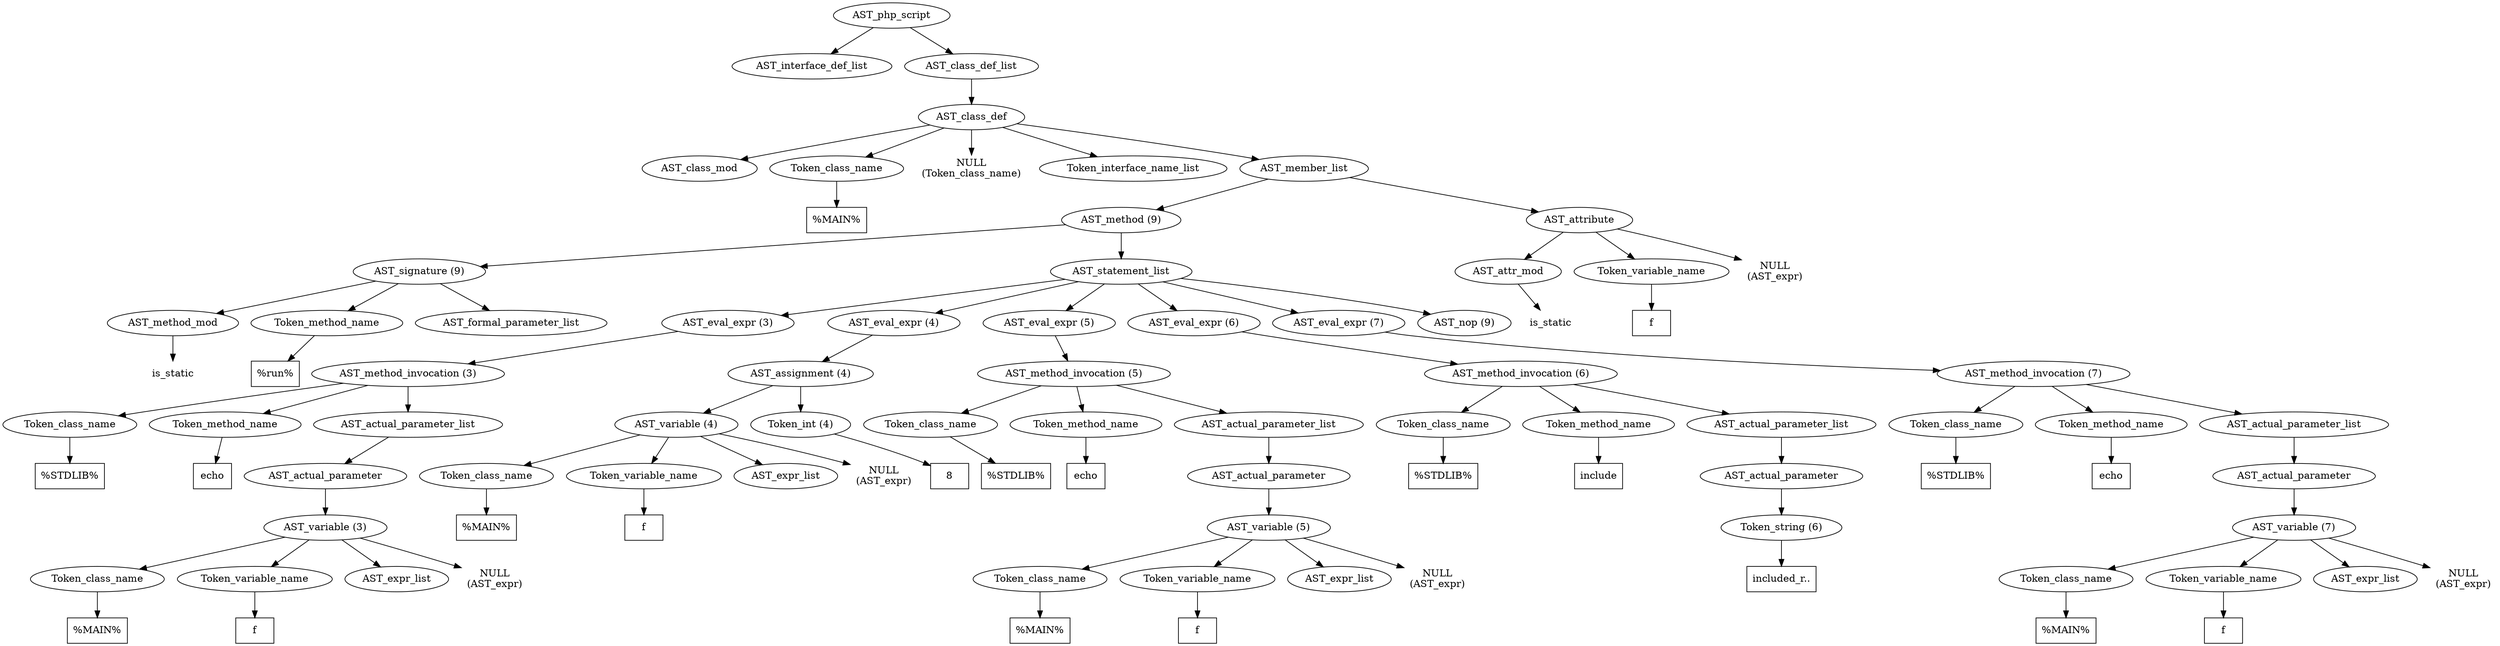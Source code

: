 /*
 * AST in dot format generated by phc -- the PHP compiler
 */

digraph AST {
node_0 [label="AST_php_script"];
node_1 [label="AST_interface_def_list"];
node_2 [label="AST_class_def_list"];
node_3 [label="AST_class_def"];
node_4 [label="AST_class_mod"];
node_5 [label="Token_class_name"];
node_6 [label="%MAIN%", shape=box]
node_5 -> node_6;
node_7 [label="NULL\n(Token_class_name)", shape=plaintext]
node_8 [label="Token_interface_name_list"];
node_9 [label="AST_member_list"];
node_10 [label="AST_method (9)"];
node_11 [label="AST_signature (9)"];
node_12 [label="AST_method_mod"];
node_13 [label="is_static", shape=plaintext]
node_12 -> node_13;
node_14 [label="Token_method_name"];
node_15 [label="%run%", shape=box]
node_14 -> node_15;
node_16 [label="AST_formal_parameter_list"];
node_11 -> node_16;
node_11 -> node_14;
node_11 -> node_12;
node_17 [label="AST_statement_list"];
node_18 [label="AST_eval_expr (3)"];
node_19 [label="AST_method_invocation (3)"];
node_20 [label="Token_class_name"];
node_21 [label="%STDLIB%", shape=box]
node_20 -> node_21;
node_22 [label="Token_method_name"];
node_23 [label="echo", shape=box]
node_22 -> node_23;
node_24 [label="AST_actual_parameter_list"];
node_25 [label="AST_actual_parameter"];
node_26 [label="AST_variable (3)"];
node_27 [label="Token_class_name"];
node_28 [label="%MAIN%", shape=box]
node_27 -> node_28;
node_29 [label="Token_variable_name"];
node_30 [label="f", shape=box]
node_29 -> node_30;
node_31 [label="AST_expr_list"];
node_32 [label="NULL\n(AST_expr)", shape=plaintext]
node_26 -> node_32;
node_26 -> node_31;
node_26 -> node_29;
node_26 -> node_27;
node_25 -> node_26;
node_24 -> node_25;
node_19 -> node_24;
node_19 -> node_22;
node_19 -> node_20;
node_18 -> node_19;
node_33 [label="AST_eval_expr (4)"];
node_34 [label="AST_assignment (4)"];
node_35 [label="AST_variable (4)"];
node_36 [label="Token_class_name"];
node_37 [label="%MAIN%", shape=box]
node_36 -> node_37;
node_38 [label="Token_variable_name"];
node_39 [label="f", shape=box]
node_38 -> node_39;
node_40 [label="AST_expr_list"];
node_41 [label="NULL\n(AST_expr)", shape=plaintext]
node_35 -> node_41;
node_35 -> node_40;
node_35 -> node_38;
node_35 -> node_36;
node_42 [label="Token_int (4)"];
node_43 [label="8", shape=box]
node_42 -> node_43;
node_34 -> node_42;
node_34 -> node_35;
node_33 -> node_34;
node_44 [label="AST_eval_expr (5)"];
node_45 [label="AST_method_invocation (5)"];
node_46 [label="Token_class_name"];
node_47 [label="%STDLIB%", shape=box]
node_46 -> node_47;
node_48 [label="Token_method_name"];
node_49 [label="echo", shape=box]
node_48 -> node_49;
node_50 [label="AST_actual_parameter_list"];
node_51 [label="AST_actual_parameter"];
node_52 [label="AST_variable (5)"];
node_53 [label="Token_class_name"];
node_54 [label="%MAIN%", shape=box]
node_53 -> node_54;
node_55 [label="Token_variable_name"];
node_56 [label="f", shape=box]
node_55 -> node_56;
node_57 [label="AST_expr_list"];
node_58 [label="NULL\n(AST_expr)", shape=plaintext]
node_52 -> node_58;
node_52 -> node_57;
node_52 -> node_55;
node_52 -> node_53;
node_51 -> node_52;
node_50 -> node_51;
node_45 -> node_50;
node_45 -> node_48;
node_45 -> node_46;
node_44 -> node_45;
node_59 [label="AST_eval_expr (6)"];
node_60 [label="AST_method_invocation (6)"];
node_61 [label="Token_class_name"];
node_62 [label="%STDLIB%", shape=box]
node_61 -> node_62;
node_63 [label="Token_method_name"];
node_64 [label="include", shape=box]
node_63 -> node_64;
node_65 [label="AST_actual_parameter_list"];
node_66 [label="AST_actual_parameter"];
node_67 [label="Token_string (6)"];
node_68 [label="included_r..", shape=box]
node_67 -> node_68;
node_66 -> node_67;
node_65 -> node_66;
node_60 -> node_65;
node_60 -> node_63;
node_60 -> node_61;
node_59 -> node_60;
node_69 [label="AST_eval_expr (7)"];
node_70 [label="AST_method_invocation (7)"];
node_71 [label="Token_class_name"];
node_72 [label="%STDLIB%", shape=box]
node_71 -> node_72;
node_73 [label="Token_method_name"];
node_74 [label="echo", shape=box]
node_73 -> node_74;
node_75 [label="AST_actual_parameter_list"];
node_76 [label="AST_actual_parameter"];
node_77 [label="AST_variable (7)"];
node_78 [label="Token_class_name"];
node_79 [label="%MAIN%", shape=box]
node_78 -> node_79;
node_80 [label="Token_variable_name"];
node_81 [label="f", shape=box]
node_80 -> node_81;
node_82 [label="AST_expr_list"];
node_83 [label="NULL\n(AST_expr)", shape=plaintext]
node_77 -> node_83;
node_77 -> node_82;
node_77 -> node_80;
node_77 -> node_78;
node_76 -> node_77;
node_75 -> node_76;
node_70 -> node_75;
node_70 -> node_73;
node_70 -> node_71;
node_69 -> node_70;
node_84 [label="AST_nop (9)"];
node_17 -> node_84;
node_17 -> node_69;
node_17 -> node_59;
node_17 -> node_44;
node_17 -> node_33;
node_17 -> node_18;
node_10 -> node_17;
node_10 -> node_11;
node_85 [label="AST_attribute"];
node_86 [label="AST_attr_mod"];
node_87 [label="is_static", shape=plaintext]
node_86 -> node_87;
node_88 [label="Token_variable_name"];
node_89 [label="f", shape=box]
node_88 -> node_89;
node_90 [label="NULL\n(AST_expr)", shape=plaintext]
node_85 -> node_90;
node_85 -> node_88;
node_85 -> node_86;
node_9 -> node_85;
node_9 -> node_10;
node_3 -> node_9;
node_3 -> node_8;
node_3 -> node_7;
node_3 -> node_5;
node_3 -> node_4;
node_2 -> node_3;
node_0 -> node_2;
node_0 -> node_1;
}
